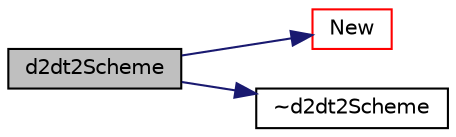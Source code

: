 digraph "d2dt2Scheme"
{
  bgcolor="transparent";
  edge [fontname="Helvetica",fontsize="10",labelfontname="Helvetica",labelfontsize="10"];
  node [fontname="Helvetica",fontsize="10",shape=record];
  rankdir="LR";
  Node1 [label="d2dt2Scheme",height=0.2,width=0.4,color="black", fillcolor="grey75", style="filled", fontcolor="black"];
  Node1 -> Node2 [color="midnightblue",fontsize="10",style="solid",fontname="Helvetica"];
  Node2 [label="New",height=0.2,width=0.4,color="red",URL="$a00498.html#a60670b82e2875dd4e0c98fa8d4198272",tooltip="Return a pointer to a new d2dt2Scheme created on freestore. "];
  Node1 -> Node3 [color="midnightblue",fontsize="10",style="solid",fontname="Helvetica"];
  Node3 [label="~d2dt2Scheme",height=0.2,width=0.4,color="black",URL="$a00498.html#ae4043abe33db5427357787ed1b31a853",tooltip="Destructor. "];
}
